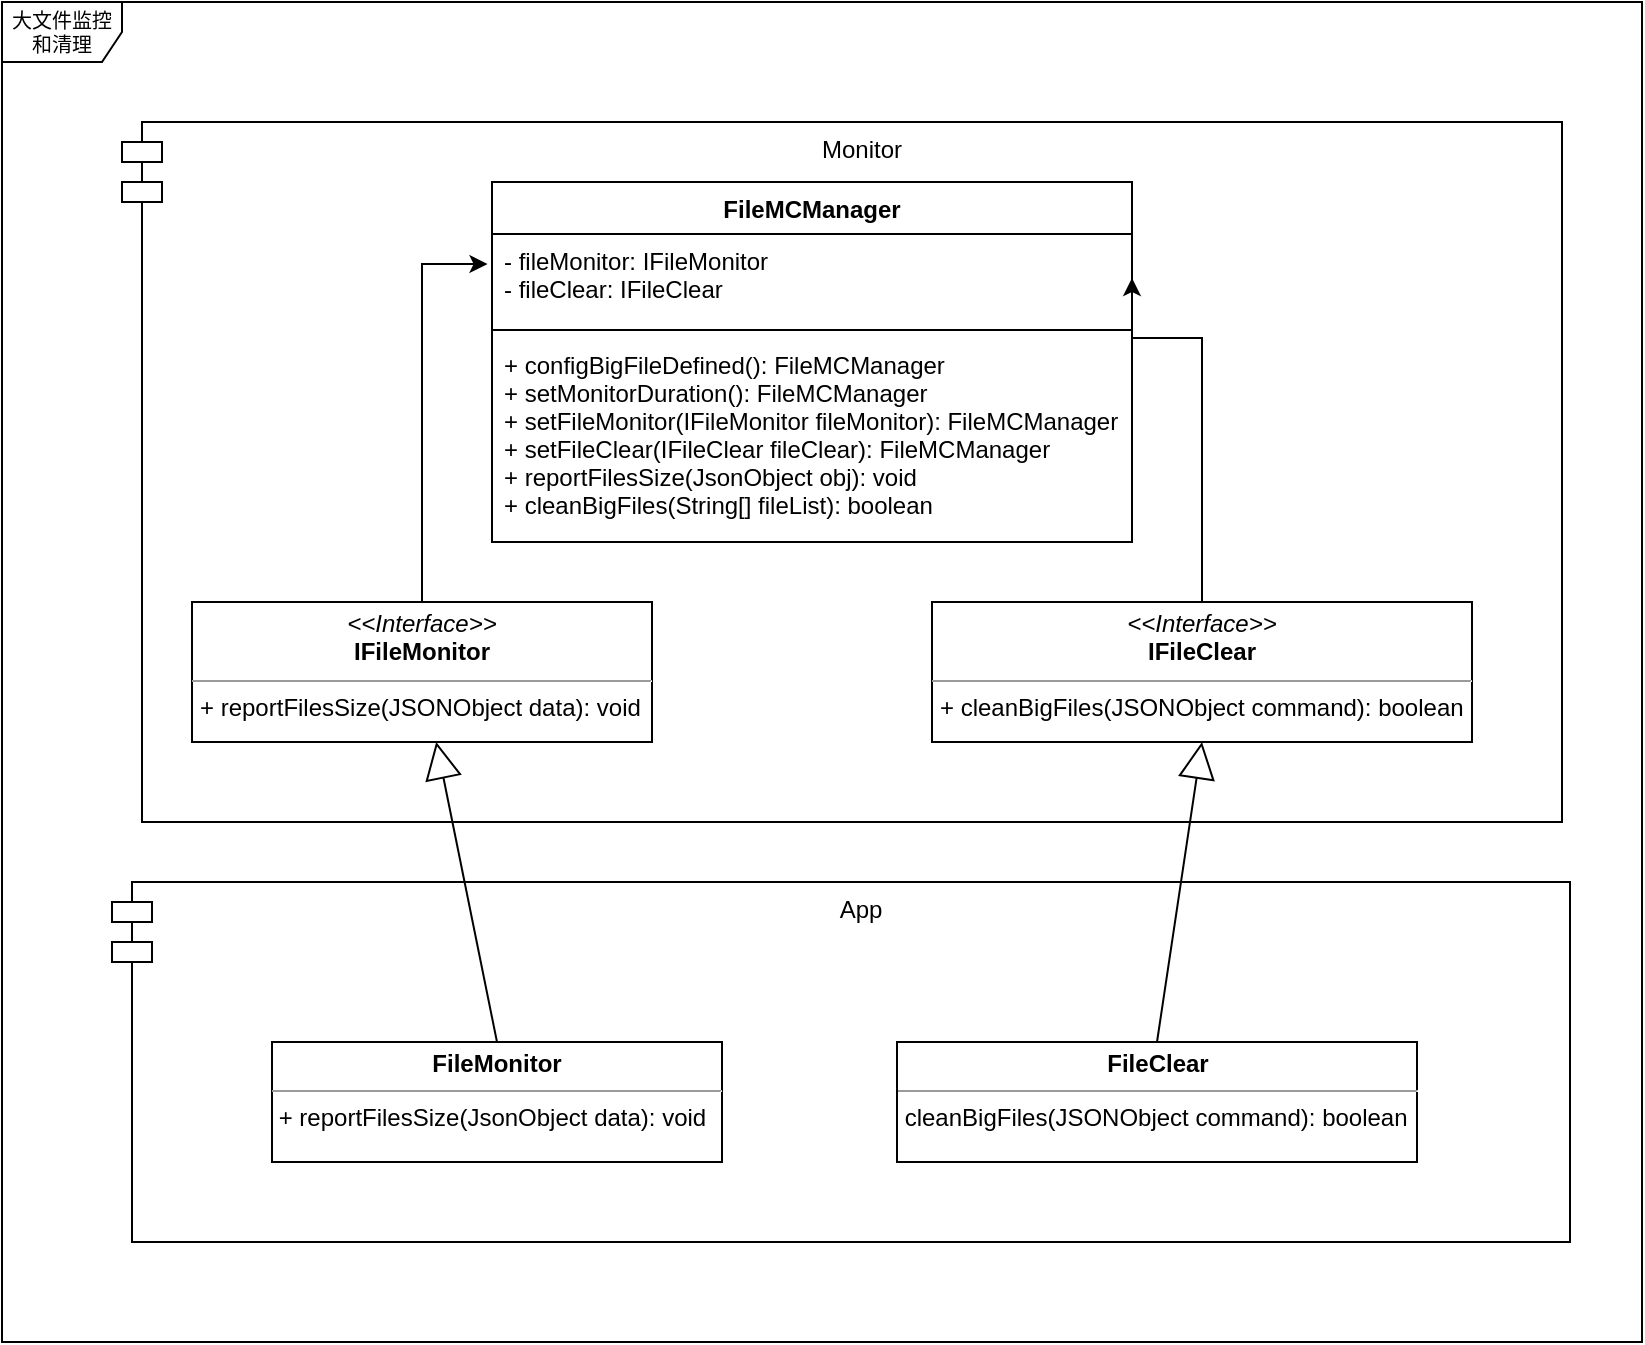 <mxfile version="12.8.4" type="github">
  <diagram name="Page-1" id="c4acf3e9-155e-7222-9cf6-157b1a14988f">
    <mxGraphModel dx="946" dy="570" grid="1" gridSize="10" guides="1" tooltips="1" connect="1" arrows="1" fold="1" page="1" pageScale="1" pageWidth="850" pageHeight="1100" background="#ffffff" math="0" shadow="0">
      <root>
        <mxCell id="0" />
        <mxCell id="1" parent="0" />
        <mxCell id="p6NHeroqPzgnWThW8GJD-8" value="Monitor" style="shape=module;align=left;spacingLeft=20;align=center;verticalAlign=top;" parent="1" vertex="1">
          <mxGeometry x="75" y="290" width="720" height="350" as="geometry" />
        </mxCell>
        <mxCell id="17acba5748e5396b-1" value="大文件监控和清理" style="shape=umlFrame;whiteSpace=wrap;html=1;rounded=0;shadow=0;comic=0;labelBackgroundColor=none;strokeWidth=1;fontFamily=Verdana;fontSize=10;align=center;" parent="1" vertex="1">
          <mxGeometry x="15" y="230" width="820" height="670" as="geometry" />
        </mxCell>
        <mxCell id="p6NHeroqPzgnWThW8GJD-6" style="edgeStyle=orthogonalEdgeStyle;rounded=0;orthogonalLoop=1;jettySize=auto;html=1;entryX=-0.007;entryY=0.341;entryDx=0;entryDy=0;entryPerimeter=0;" parent="1" source="5d2195bd80daf111-18" target="p6NHeroqPzgnWThW8GJD-3" edge="1">
          <mxGeometry relative="1" as="geometry" />
        </mxCell>
        <mxCell id="5d2195bd80daf111-18" value="&lt;p style=&quot;margin: 0px ; margin-top: 4px ; text-align: center&quot;&gt;&lt;i&gt;&amp;lt;&amp;lt;Interface&amp;gt;&amp;gt;&lt;/i&gt;&lt;br&gt;&lt;b&gt;IFileMonitor&lt;/b&gt;&lt;/p&gt;&lt;hr size=&quot;1&quot;&gt;&lt;p style=&quot;margin: 0px ; margin-left: 4px&quot;&gt;+ reportFilesSize(JSONObject data): void&lt;br&gt;&lt;/p&gt;" style="verticalAlign=top;align=left;overflow=fill;fontSize=12;fontFamily=Helvetica;html=1;rounded=0;shadow=0;comic=0;labelBackgroundColor=none;strokeWidth=1" parent="1" vertex="1">
          <mxGeometry x="110" y="530" width="230" height="70" as="geometry" />
        </mxCell>
        <mxCell id="p6NHeroqPzgnWThW8GJD-7" style="edgeStyle=orthogonalEdgeStyle;rounded=0;orthogonalLoop=1;jettySize=auto;html=1;exitX=0.5;exitY=0;exitDx=0;exitDy=0;entryX=1;entryY=0.5;entryDx=0;entryDy=0;" parent="1" source="p6NHeroqPzgnWThW8GJD-1" target="p6NHeroqPzgnWThW8GJD-3" edge="1">
          <mxGeometry relative="1" as="geometry">
            <Array as="points">
              <mxPoint x="615" y="398" />
            </Array>
          </mxGeometry>
        </mxCell>
        <mxCell id="p6NHeroqPzgnWThW8GJD-1" value="&lt;p style=&quot;margin: 0px ; margin-top: 4px ; text-align: center&quot;&gt;&lt;i&gt;&amp;lt;&amp;lt;Interface&amp;gt;&amp;gt;&lt;/i&gt;&lt;br&gt;&lt;b&gt;IFileClear&lt;/b&gt;&lt;/p&gt;&lt;hr size=&quot;1&quot;&gt;&lt;p style=&quot;margin: 0px ; margin-left: 4px&quot;&gt;+ cleanBigFiles(JSONObject&amp;nbsp;command): boolean&lt;br&gt;&lt;/p&gt;" style="verticalAlign=top;align=left;overflow=fill;fontSize=12;fontFamily=Helvetica;html=1;rounded=0;shadow=0;comic=0;labelBackgroundColor=none;strokeWidth=1" parent="1" vertex="1">
          <mxGeometry x="480" y="530" width="270" height="70" as="geometry" />
        </mxCell>
        <mxCell id="p6NHeroqPzgnWThW8GJD-2" value="FileMCManager" style="swimlane;fontStyle=1;align=center;verticalAlign=top;childLayout=stackLayout;horizontal=1;startSize=26;horizontalStack=0;resizeParent=1;resizeParentMax=0;resizeLast=0;collapsible=1;marginBottom=0;" parent="1" vertex="1">
          <mxGeometry x="260" y="320" width="320" height="180" as="geometry" />
        </mxCell>
        <object label="- fileMonitor: IFileMonitor&#xa;- fileClear: IFileClear" id="p6NHeroqPzgnWThW8GJD-3">
          <mxCell style="text;strokeColor=none;fillColor=none;align=left;verticalAlign=top;spacingLeft=4;spacingRight=4;overflow=hidden;rotatable=0;points=[[0,0.5],[1,0.5]];portConstraint=eastwest;" parent="p6NHeroqPzgnWThW8GJD-2" vertex="1">
            <mxGeometry y="26" width="320" height="44" as="geometry" />
          </mxCell>
        </object>
        <mxCell id="p6NHeroqPzgnWThW8GJD-4" value="" style="line;strokeWidth=1;fillColor=none;align=left;verticalAlign=middle;spacingTop=-1;spacingLeft=3;spacingRight=3;rotatable=0;labelPosition=right;points=[];portConstraint=eastwest;" parent="p6NHeroqPzgnWThW8GJD-2" vertex="1">
          <mxGeometry y="70" width="320" height="8" as="geometry" />
        </mxCell>
        <mxCell id="p6NHeroqPzgnWThW8GJD-5" value="+ configBigFileDefined(): FileMCManager&#xa;+ setMonitorDuration(): FileMCManager&#xa;+ setFileMonitor(IFileMonitor fileMonitor): FileMCManager&#xa;+ setFileClear(IFileClear fileClear): FileMCManager&#xa;+ reportFilesSize(JsonObject obj): void&#xa;+ cleanBigFiles(String[] fileList): boolean" style="text;strokeColor=none;fillColor=none;align=left;verticalAlign=top;spacingLeft=4;spacingRight=4;overflow=hidden;rotatable=0;points=[[0,0.5],[1,0.5]];portConstraint=eastwest;" parent="p6NHeroqPzgnWThW8GJD-2" vertex="1">
          <mxGeometry y="78" width="320" height="102" as="geometry" />
        </mxCell>
        <mxCell id="p6NHeroqPzgnWThW8GJD-19" value="App" style="shape=module;align=left;spacingLeft=20;align=center;verticalAlign=top;" parent="1" vertex="1">
          <mxGeometry x="70" y="670" width="729" height="180" as="geometry" />
        </mxCell>
        <mxCell id="p6NHeroqPzgnWThW8GJD-20" value="&lt;p style=&quot;margin: 0px ; margin-top: 4px ; text-align: center&quot;&gt;&lt;b&gt;FileMonitor&lt;/b&gt;&lt;/p&gt;&lt;hr size=&quot;1&quot;&gt;&lt;p style=&quot;margin: 0px ; margin-left: 4px&quot;&gt;&lt;/p&gt;&amp;nbsp;+ reportFilesSize(JsonObject data): void" style="verticalAlign=top;align=left;overflow=fill;fontSize=12;fontFamily=Helvetica;html=1;" parent="1" vertex="1">
          <mxGeometry x="150" y="750" width="225" height="60" as="geometry" />
        </mxCell>
        <mxCell id="p6NHeroqPzgnWThW8GJD-21" value="&lt;p style=&quot;margin: 0px ; margin-top: 4px ; text-align: center&quot;&gt;&lt;b&gt;FileClear&lt;/b&gt;&lt;br&gt;&lt;/p&gt;&lt;hr size=&quot;1&quot;&gt;&lt;p style=&quot;margin: 0px ; margin-left: 4px&quot;&gt;&lt;/p&gt;&amp;nbsp;cleanBigFiles(JSONObject&amp;nbsp;command): boolean" style="verticalAlign=top;align=left;overflow=fill;fontSize=12;fontFamily=Helvetica;html=1;" parent="1" vertex="1">
          <mxGeometry x="462.5" y="750" width="260" height="60" as="geometry" />
        </mxCell>
        <mxCell id="p6NHeroqPzgnWThW8GJD-22" value="" style="endArrow=block;endSize=16;endFill=0;html=1;exitX=0.5;exitY=0;exitDx=0;exitDy=0;" parent="1" source="p6NHeroqPzgnWThW8GJD-20" target="5d2195bd80daf111-18" edge="1">
          <mxGeometry width="160" relative="1" as="geometry">
            <mxPoint x="262.5" y="590" as="sourcePoint" />
            <mxPoint x="262.5" y="590" as="targetPoint" />
          </mxGeometry>
        </mxCell>
        <mxCell id="p6NHeroqPzgnWThW8GJD-23" value="" style="endArrow=block;endSize=16;endFill=0;html=1;entryX=0.5;entryY=1;entryDx=0;entryDy=0;exitX=0.5;exitY=0;exitDx=0;exitDy=0;" parent="1" source="p6NHeroqPzgnWThW8GJD-21" target="p6NHeroqPzgnWThW8GJD-1" edge="1">
          <mxGeometry width="160" relative="1" as="geometry">
            <mxPoint x="570" y="730" as="sourcePoint" />
            <mxPoint x="730" y="730" as="targetPoint" />
          </mxGeometry>
        </mxCell>
      </root>
    </mxGraphModel>
  </diagram>
</mxfile>
